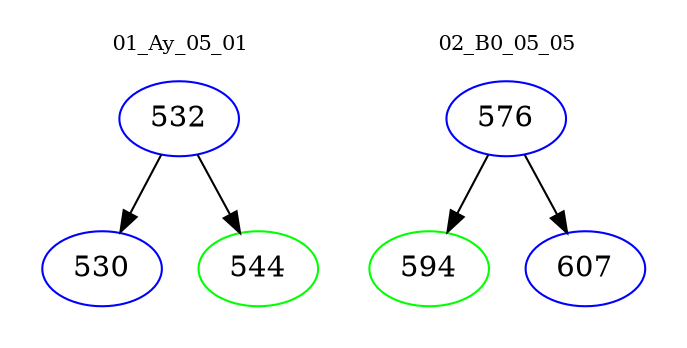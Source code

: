 digraph{
subgraph cluster_0 {
color = white
label = "01_Ay_05_01";
fontsize=10;
T0_532 [label="532", color="blue"]
T0_532 -> T0_530 [color="black"]
T0_530 [label="530", color="blue"]
T0_532 -> T0_544 [color="black"]
T0_544 [label="544", color="green"]
}
subgraph cluster_1 {
color = white
label = "02_B0_05_05";
fontsize=10;
T1_576 [label="576", color="blue"]
T1_576 -> T1_594 [color="black"]
T1_594 [label="594", color="green"]
T1_576 -> T1_607 [color="black"]
T1_607 [label="607", color="blue"]
}
}
